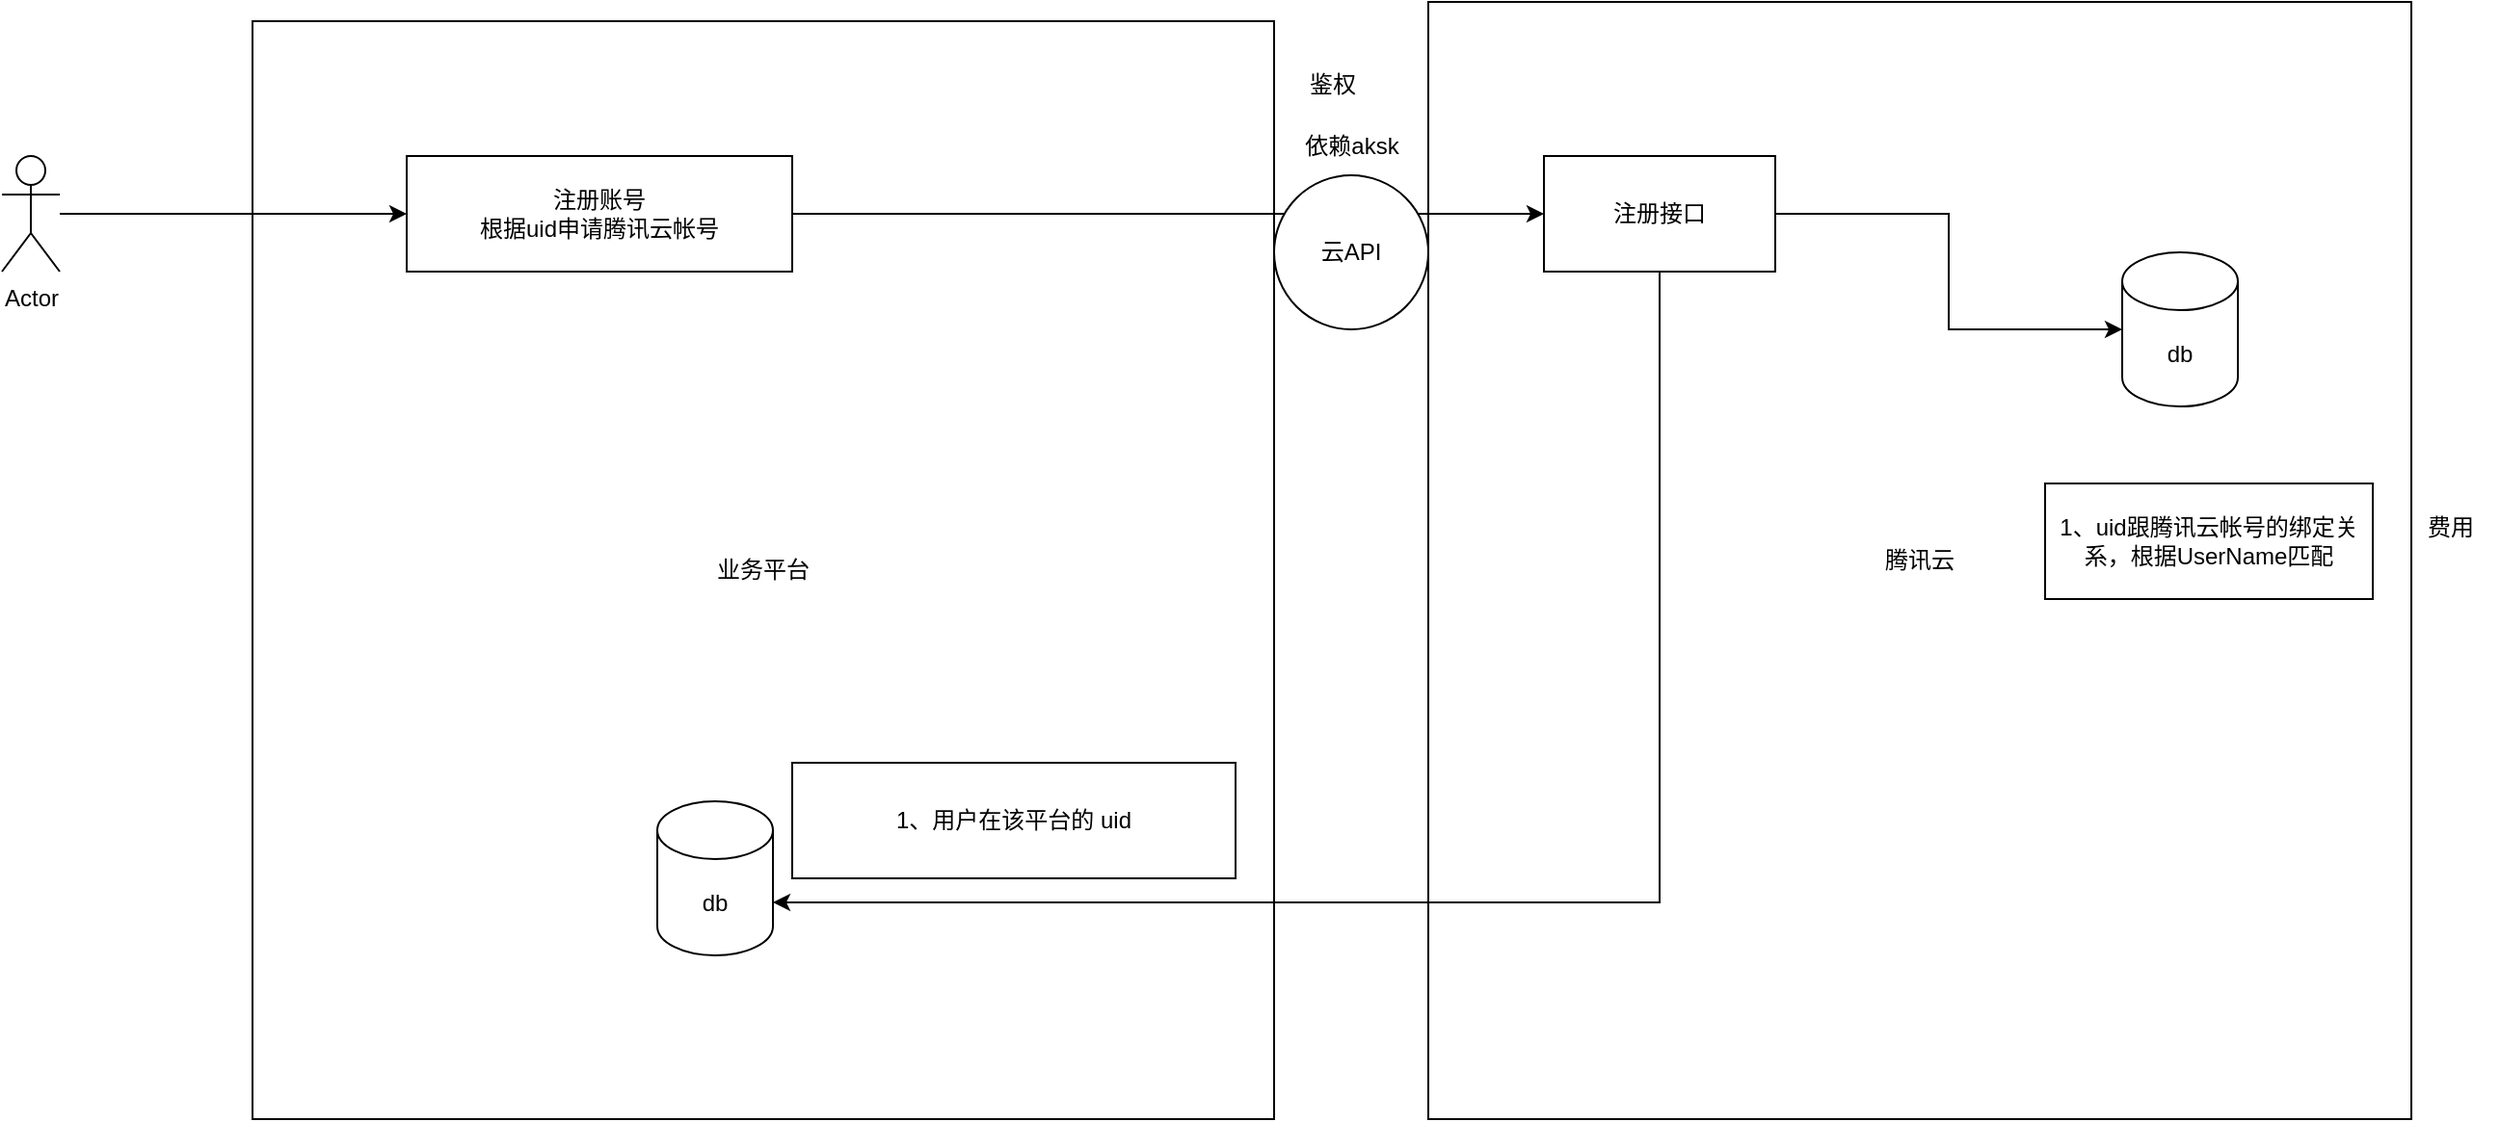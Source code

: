 <mxfile version="22.0.4" type="github" pages="2">
  <diagram name="第 1 页" id="IX3C4ZVMacImRMjZvmrg">
    <mxGraphModel dx="1434" dy="822" grid="1" gridSize="10" guides="1" tooltips="1" connect="1" arrows="1" fold="1" page="1" pageScale="1" pageWidth="827" pageHeight="1169" math="0" shadow="0">
      <root>
        <mxCell id="0" />
        <mxCell id="1" parent="0" />
        <mxCell id="7qmhZBxVDfUxYi0ERDrY-5" value="腾讯云" style="rounded=0;whiteSpace=wrap;html=1;" parent="1" vertex="1">
          <mxGeometry x="800" y="130" width="510" height="580" as="geometry" />
        </mxCell>
        <mxCell id="7qmhZBxVDfUxYi0ERDrY-3" value="业务平台" style="rounded=0;whiteSpace=wrap;html=1;" parent="1" vertex="1">
          <mxGeometry x="190" y="140" width="530" height="570" as="geometry" />
        </mxCell>
        <mxCell id="7qmhZBxVDfUxYi0ERDrY-4" style="edgeStyle=orthogonalEdgeStyle;rounded=0;orthogonalLoop=1;jettySize=auto;html=1;entryX=0;entryY=0.5;entryDx=0;entryDy=0;" parent="1" source="7qmhZBxVDfUxYi0ERDrY-1" target="7qmhZBxVDfUxYi0ERDrY-2" edge="1">
          <mxGeometry relative="1" as="geometry" />
        </mxCell>
        <mxCell id="7qmhZBxVDfUxYi0ERDrY-1" value="Actor" style="shape=umlActor;verticalLabelPosition=bottom;verticalAlign=top;html=1;outlineConnect=0;" parent="1" vertex="1">
          <mxGeometry x="60" y="210" width="30" height="60" as="geometry" />
        </mxCell>
        <mxCell id="7qmhZBxVDfUxYi0ERDrY-7" style="edgeStyle=orthogonalEdgeStyle;rounded=0;orthogonalLoop=1;jettySize=auto;html=1;entryX=0;entryY=0.5;entryDx=0;entryDy=0;" parent="1" source="7qmhZBxVDfUxYi0ERDrY-2" target="7qmhZBxVDfUxYi0ERDrY-6" edge="1">
          <mxGeometry relative="1" as="geometry" />
        </mxCell>
        <mxCell id="7qmhZBxVDfUxYi0ERDrY-2" value="注册账号&lt;br&gt;根据uid申请腾讯云帐号" style="rounded=0;whiteSpace=wrap;html=1;" parent="1" vertex="1">
          <mxGeometry x="270" y="210" width="200" height="60" as="geometry" />
        </mxCell>
        <mxCell id="7qmhZBxVDfUxYi0ERDrY-10" style="edgeStyle=orthogonalEdgeStyle;rounded=0;orthogonalLoop=1;jettySize=auto;html=1;entryX=1;entryY=0;entryDx=0;entryDy=52.5;entryPerimeter=0;" parent="1" source="7qmhZBxVDfUxYi0ERDrY-6" target="7qmhZBxVDfUxYi0ERDrY-9" edge="1">
          <mxGeometry relative="1" as="geometry">
            <Array as="points">
              <mxPoint x="920" y="598" />
            </Array>
          </mxGeometry>
        </mxCell>
        <mxCell id="7qmhZBxVDfUxYi0ERDrY-14" style="edgeStyle=orthogonalEdgeStyle;rounded=0;orthogonalLoop=1;jettySize=auto;html=1;entryX=0;entryY=0.5;entryDx=0;entryDy=0;entryPerimeter=0;" parent="1" source="7qmhZBxVDfUxYi0ERDrY-6" target="7qmhZBxVDfUxYi0ERDrY-13" edge="1">
          <mxGeometry relative="1" as="geometry" />
        </mxCell>
        <mxCell id="7qmhZBxVDfUxYi0ERDrY-6" value="注册接口" style="rounded=0;whiteSpace=wrap;html=1;" parent="1" vertex="1">
          <mxGeometry x="860" y="210" width="120" height="60" as="geometry" />
        </mxCell>
        <mxCell id="7qmhZBxVDfUxYi0ERDrY-8" value="依赖aksk" style="text;html=1;align=center;verticalAlign=middle;resizable=0;points=[];autosize=1;strokeColor=none;fillColor=none;" parent="1" vertex="1">
          <mxGeometry x="725" y="190" width="70" height="30" as="geometry" />
        </mxCell>
        <mxCell id="7qmhZBxVDfUxYi0ERDrY-9" value="db" style="shape=cylinder3;whiteSpace=wrap;html=1;boundedLbl=1;backgroundOutline=1;size=15;" parent="1" vertex="1">
          <mxGeometry x="400" y="545" width="60" height="80" as="geometry" />
        </mxCell>
        <mxCell id="7qmhZBxVDfUxYi0ERDrY-11" value="1、用户在该平台的 uid" style="rounded=0;whiteSpace=wrap;html=1;" parent="1" vertex="1">
          <mxGeometry x="470" y="525" width="230" height="60" as="geometry" />
        </mxCell>
        <mxCell id="7qmhZBxVDfUxYi0ERDrY-12" value="云API" style="ellipse;whiteSpace=wrap;html=1;aspect=fixed;" parent="1" vertex="1">
          <mxGeometry x="720" y="220" width="80" height="80" as="geometry" />
        </mxCell>
        <mxCell id="7qmhZBxVDfUxYi0ERDrY-13" value="db" style="shape=cylinder3;whiteSpace=wrap;html=1;boundedLbl=1;backgroundOutline=1;size=15;" parent="1" vertex="1">
          <mxGeometry x="1160" y="260" width="60" height="80" as="geometry" />
        </mxCell>
        <mxCell id="7qmhZBxVDfUxYi0ERDrY-15" value="1、uid跟腾讯云帐号的绑定关系，根据UserName匹配" style="rounded=0;whiteSpace=wrap;html=1;" parent="1" vertex="1">
          <mxGeometry x="1120" y="380" width="170" height="60" as="geometry" />
        </mxCell>
        <mxCell id="7qmhZBxVDfUxYi0ERDrY-16" value="鉴权" style="text;html=1;align=center;verticalAlign=middle;resizable=0;points=[];autosize=1;strokeColor=none;fillColor=none;" parent="1" vertex="1">
          <mxGeometry x="725" y="158" width="50" height="30" as="geometry" />
        </mxCell>
        <mxCell id="7qmhZBxVDfUxYi0ERDrY-17" value="费用" style="text;html=1;align=center;verticalAlign=middle;resizable=0;points=[];autosize=1;strokeColor=none;fillColor=none;" parent="1" vertex="1">
          <mxGeometry x="1305" y="388" width="50" height="30" as="geometry" />
        </mxCell>
      </root>
    </mxGraphModel>
  </diagram>
  <diagram id="lX3RmSfXp6c4mvV2hCFk" name="第 2 页">
    <mxGraphModel dx="1434" dy="1991" grid="1" gridSize="10" guides="1" tooltips="1" connect="1" arrows="1" fold="1" page="1" pageScale="1" pageWidth="827" pageHeight="1169" math="0" shadow="0">
      <root>
        <mxCell id="0" />
        <mxCell id="1" parent="0" />
        <mxCell id="jAfl3se1Ls5aB9FLAvHX-22" value="" style="rounded=0;whiteSpace=wrap;html=1;" vertex="1" parent="1">
          <mxGeometry x="650" y="100" width="580" height="360" as="geometry" />
        </mxCell>
        <mxCell id="jAfl3se1Ls5aB9FLAvHX-7" style="edgeStyle=orthogonalEdgeStyle;rounded=0;orthogonalLoop=1;jettySize=auto;html=1;" edge="1" parent="1" source="jAfl3se1Ls5aB9FLAvHX-1" target="jAfl3se1Ls5aB9FLAvHX-2">
          <mxGeometry relative="1" as="geometry" />
        </mxCell>
        <mxCell id="jAfl3se1Ls5aB9FLAvHX-1" value="前端" style="rounded=0;whiteSpace=wrap;html=1;" vertex="1" parent="1">
          <mxGeometry x="10" y="150" width="120" height="60" as="geometry" />
        </mxCell>
        <mxCell id="jAfl3se1Ls5aB9FLAvHX-8" style="edgeStyle=orthogonalEdgeStyle;rounded=0;orthogonalLoop=1;jettySize=auto;html=1;" edge="1" parent="1" source="jAfl3se1Ls5aB9FLAvHX-2" target="jAfl3se1Ls5aB9FLAvHX-3">
          <mxGeometry relative="1" as="geometry" />
        </mxCell>
        <mxCell id="jAfl3se1Ls5aB9FLAvHX-2" value="QUK（后端）：&lt;br&gt;&lt;br&gt;1、平台的登录注册&lt;br&gt;&lt;font color=&quot;#ff8000&quot;&gt;2、腾讯云的注册和接口调用&lt;/font&gt;&lt;br&gt;3、Jup服务&lt;br&gt;4、……" style="rounded=0;whiteSpace=wrap;html=1;" vertex="1" parent="1">
          <mxGeometry x="160" y="270" width="380" height="140" as="geometry" />
        </mxCell>
        <mxCell id="jAfl3se1Ls5aB9FLAvHX-9" style="edgeStyle=orthogonalEdgeStyle;rounded=0;orthogonalLoop=1;jettySize=auto;html=1;" edge="1" parent="1" source="jAfl3se1Ls5aB9FLAvHX-3" target="jAfl3se1Ls5aB9FLAvHX-4">
          <mxGeometry relative="1" as="geometry" />
        </mxCell>
        <mxCell id="jAfl3se1Ls5aB9FLAvHX-3" value="QOS" style="rounded=0;whiteSpace=wrap;html=1;" vertex="1" parent="1">
          <mxGeometry x="290" y="520" width="120" height="60" as="geometry" />
        </mxCell>
        <mxCell id="jAfl3se1Ls5aB9FLAvHX-4" value="硬件" style="rounded=0;whiteSpace=wrap;html=1;" vertex="1" parent="1">
          <mxGeometry x="290" y="670" width="120" height="60" as="geometry" />
        </mxCell>
        <mxCell id="jAfl3se1Ls5aB9FLAvHX-6" style="edgeStyle=orthogonalEdgeStyle;rounded=0;orthogonalLoop=1;jettySize=auto;html=1;entryX=0.5;entryY=0;entryDx=0;entryDy=0;" edge="1" parent="1" source="jAfl3se1Ls5aB9FLAvHX-5" target="jAfl3se1Ls5aB9FLAvHX-1">
          <mxGeometry relative="1" as="geometry" />
        </mxCell>
        <mxCell id="jAfl3se1Ls5aB9FLAvHX-5" value="Actor" style="shape=umlActor;verticalLabelPosition=bottom;verticalAlign=top;html=1;outlineConnect=0;" vertex="1" parent="1">
          <mxGeometry x="55" width="30" height="60" as="geometry" />
        </mxCell>
        <mxCell id="jAfl3se1Ls5aB9FLAvHX-19" style="edgeStyle=orthogonalEdgeStyle;rounded=0;orthogonalLoop=1;jettySize=auto;html=1;" edge="1" parent="1" source="jAfl3se1Ls5aB9FLAvHX-11" target="jAfl3se1Ls5aB9FLAvHX-18">
          <mxGeometry relative="1" as="geometry" />
        </mxCell>
        <mxCell id="jAfl3se1Ls5aB9FLAvHX-11" value="机器-test（内网不通）" style="ellipse;whiteSpace=wrap;html=1;" vertex="1" parent="1">
          <mxGeometry x="760" y="220" width="230" height="70" as="geometry" />
        </mxCell>
        <mxCell id="jAfl3se1Ls5aB9FLAvHX-12" value="机器-prod（内网不通）" style="ellipse;whiteSpace=wrap;html=1;" vertex="1" parent="1">
          <mxGeometry x="760" y="330" width="230" height="70" as="geometry" />
        </mxCell>
        <mxCell id="jAfl3se1Ls5aB9FLAvHX-17" value="镜像：quk" style="rounded=0;whiteSpace=wrap;html=1;" vertex="1" parent="1">
          <mxGeometry x="1010" y="330" width="140" height="25" as="geometry" />
        </mxCell>
        <mxCell id="jAfl3se1Ls5aB9FLAvHX-18" value="腾讯内网" style="ellipse;whiteSpace=wrap;html=1;" vertex="1" parent="1">
          <mxGeometry x="1210" y="-50" width="120" height="80" as="geometry" />
        </mxCell>
        <mxCell id="jAfl3se1Ls5aB9FLAvHX-20" value="" style="endArrow=none;html=1;rounded=0;" edge="1" parent="1">
          <mxGeometry width="50" height="50" relative="1" as="geometry">
            <mxPoint x="1250" y="140" as="sourcePoint" />
            <mxPoint x="1300" y="90" as="targetPoint" />
          </mxGeometry>
        </mxCell>
        <mxCell id="jAfl3se1Ls5aB9FLAvHX-21" value="" style="endArrow=none;html=1;rounded=0;" edge="1" parent="1">
          <mxGeometry width="50" height="50" relative="1" as="geometry">
            <mxPoint x="1250" y="100" as="sourcePoint" />
            <mxPoint x="1310" y="140" as="targetPoint" />
          </mxGeometry>
        </mxCell>
        <mxCell id="jAfl3se1Ls5aB9FLAvHX-23" style="edgeStyle=orthogonalEdgeStyle;rounded=0;orthogonalLoop=1;jettySize=auto;html=1;entryX=0.003;entryY=0.636;entryDx=0;entryDy=0;entryPerimeter=0;" edge="1" parent="1" source="jAfl3se1Ls5aB9FLAvHX-2" target="jAfl3se1Ls5aB9FLAvHX-22">
          <mxGeometry relative="1" as="geometry" />
        </mxCell>
        <mxCell id="jAfl3se1Ls5aB9FLAvHX-24" value="部署图" style="edgeLabel;html=1;align=center;verticalAlign=middle;resizable=0;points=[];" vertex="1" connectable="0" parent="jAfl3se1Ls5aB9FLAvHX-23">
          <mxGeometry x="0.22" y="-4" relative="1" as="geometry">
            <mxPoint as="offset" />
          </mxGeometry>
        </mxCell>
        <mxCell id="jAfl3se1Ls5aB9FLAvHX-26" style="edgeStyle=orthogonalEdgeStyle;rounded=0;orthogonalLoop=1;jettySize=auto;html=1;entryX=0;entryY=0.5;entryDx=0;entryDy=0;" edge="1" parent="1" source="jAfl3se1Ls5aB9FLAvHX-25" target="jAfl3se1Ls5aB9FLAvHX-18">
          <mxGeometry relative="1" as="geometry" />
        </mxCell>
        <mxCell id="jAfl3se1Ls5aB9FLAvHX-25" value="机器（内网可通）" style="ellipse;whiteSpace=wrap;html=1;fillColor=#fff2cc;strokeColor=#d6b656;" vertex="1" parent="1">
          <mxGeometry x="760" y="120" width="230" height="70" as="geometry" />
        </mxCell>
        <mxCell id="jAfl3se1Ls5aB9FLAvHX-13" value="镜像：quk" style="rounded=0;whiteSpace=wrap;html=1;" vertex="1" parent="1">
          <mxGeometry x="1010" y="220" width="140" height="25" as="geometry" />
        </mxCell>
        <mxCell id="jAfl3se1Ls5aB9FLAvHX-27" value="&lt;font color=&quot;#ff8000&quot;&gt;服务：腾讯云的注册和接口调用&lt;/font&gt;" style="rounded=0;whiteSpace=wrap;html=1;" vertex="1" parent="1">
          <mxGeometry x="1130" y="220" width="210" height="25" as="geometry" />
        </mxCell>
        <mxCell id="jAfl3se1Ls5aB9FLAvHX-29" value="1、缺内网机器；&lt;br&gt;2、现有的腾讯云 CVM 打通内网（不推荐）；&lt;br&gt;3、部署方式是否修改？" style="text;html=1;align=center;verticalAlign=middle;resizable=0;points=[];autosize=1;strokeColor=none;fillColor=none;" vertex="1" parent="1">
          <mxGeometry x="665" y="523" width="270" height="60" as="geometry" />
        </mxCell>
        <mxCell id="jAfl3se1Ls5aB9FLAvHX-30" value="资源池" style="text;html=1;align=center;verticalAlign=middle;resizable=0;points=[];autosize=1;strokeColor=none;fillColor=none;" vertex="1" parent="1">
          <mxGeometry x="650" y="100" width="60" height="30" as="geometry" />
        </mxCell>
      </root>
    </mxGraphModel>
  </diagram>
</mxfile>
